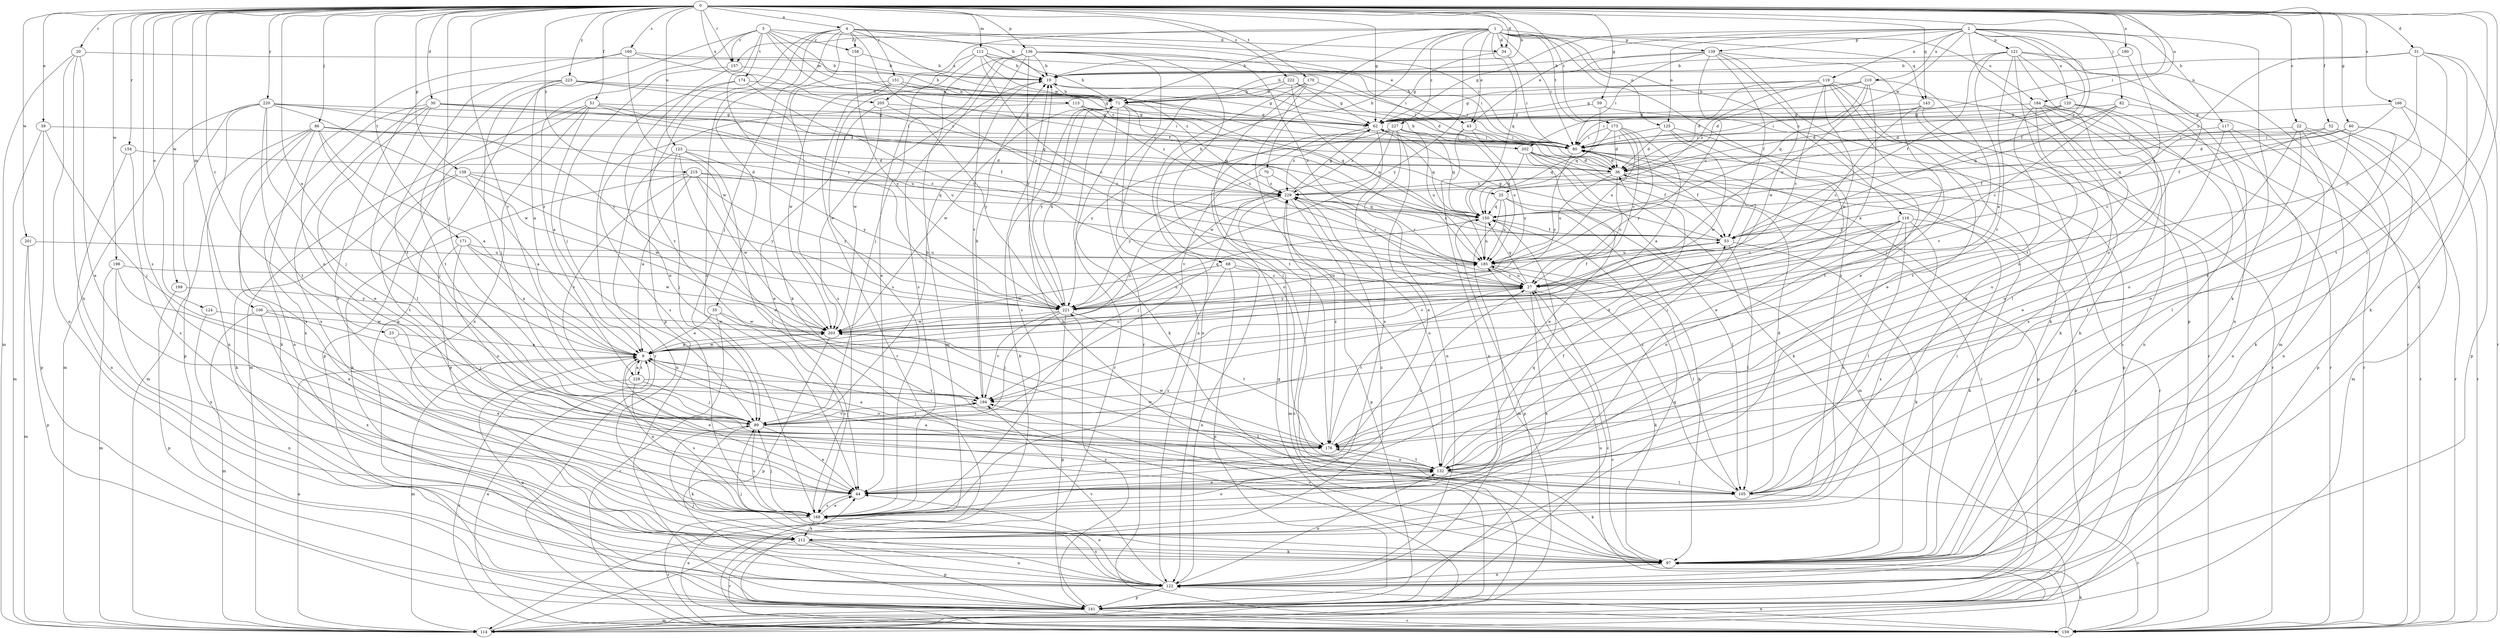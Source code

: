 strict digraph  {
0;
1;
2;
3;
4;
9;
19;
20;
22;
23;
25;
27;
30;
31;
34;
35;
36;
39;
43;
44;
51;
52;
53;
59;
60;
62;
68;
70;
71;
80;
82;
86;
89;
97;
105;
106;
112;
113;
114;
116;
117;
119;
120;
121;
122;
123;
124;
125;
132;
136;
138;
139;
141;
143;
150;
151;
154;
157;
158;
159;
160;
166;
168;
170;
171;
173;
174;
176;
180;
184;
185;
194;
198;
199;
201;
202;
203;
205;
210;
212;
215;
220;
221;
222;
223;
227;
228;
229;
0 -> 4  [label=a];
0 -> 9  [label=a];
0 -> 19  [label=b];
0 -> 20  [label=c];
0 -> 22  [label=c];
0 -> 23  [label=c];
0 -> 30  [label=d];
0 -> 31  [label=d];
0 -> 34  [label=d];
0 -> 39  [label=e];
0 -> 51  [label=f];
0 -> 52  [label=f];
0 -> 59  [label=g];
0 -> 60  [label=g];
0 -> 62  [label=g];
0 -> 80  [label=i];
0 -> 82  [label=j];
0 -> 86  [label=j];
0 -> 89  [label=j];
0 -> 97  [label=k];
0 -> 105  [label=l];
0 -> 106  [label=m];
0 -> 112  [label=m];
0 -> 123  [label=o];
0 -> 124  [label=o];
0 -> 136  [label=p];
0 -> 138  [label=p];
0 -> 143  [label=q];
0 -> 151  [label=r];
0 -> 154  [label=r];
0 -> 157  [label=r];
0 -> 160  [label=s];
0 -> 166  [label=s];
0 -> 168  [label=s];
0 -> 170  [label=t];
0 -> 171  [label=t];
0 -> 173  [label=t];
0 -> 180  [label=u];
0 -> 184  [label=u];
0 -> 194  [label=v];
0 -> 198  [label=w];
0 -> 199  [label=w];
0 -> 201  [label=w];
0 -> 205  [label=x];
0 -> 215  [label=y];
0 -> 220  [label=y];
0 -> 222  [label=z];
0 -> 223  [label=z];
1 -> 34  [label=d];
1 -> 43  [label=e];
1 -> 68  [label=h];
1 -> 70  [label=h];
1 -> 71  [label=h];
1 -> 80  [label=i];
1 -> 116  [label=n];
1 -> 125  [label=o];
1 -> 139  [label=p];
1 -> 143  [label=q];
1 -> 150  [label=q];
1 -> 157  [label=r];
1 -> 168  [label=s];
1 -> 173  [label=t];
1 -> 184  [label=u];
1 -> 205  [label=x];
1 -> 221  [label=y];
1 -> 227  [label=z];
2 -> 25  [label=c];
2 -> 43  [label=e];
2 -> 53  [label=f];
2 -> 62  [label=g];
2 -> 97  [label=k];
2 -> 117  [label=n];
2 -> 119  [label=n];
2 -> 120  [label=n];
2 -> 121  [label=n];
2 -> 125  [label=o];
2 -> 132  [label=o];
2 -> 139  [label=p];
2 -> 141  [label=p];
2 -> 202  [label=w];
2 -> 210  [label=x];
3 -> 25  [label=c];
3 -> 43  [label=e];
3 -> 53  [label=f];
3 -> 113  [label=m];
3 -> 141  [label=p];
3 -> 157  [label=r];
3 -> 158  [label=r];
3 -> 174  [label=t];
3 -> 221  [label=y];
3 -> 228  [label=z];
4 -> 19  [label=b];
4 -> 27  [label=c];
4 -> 34  [label=d];
4 -> 35  [label=d];
4 -> 80  [label=i];
4 -> 89  [label=j];
4 -> 97  [label=k];
4 -> 141  [label=p];
4 -> 158  [label=r];
4 -> 168  [label=s];
4 -> 202  [label=w];
9 -> 27  [label=c];
9 -> 44  [label=e];
9 -> 114  [label=m];
9 -> 132  [label=o];
9 -> 176  [label=t];
9 -> 203  [label=w];
9 -> 228  [label=z];
9 -> 229  [label=z];
19 -> 71  [label=h];
19 -> 80  [label=i];
19 -> 203  [label=w];
20 -> 19  [label=b];
20 -> 44  [label=e];
20 -> 114  [label=m];
20 -> 122  [label=n];
20 -> 212  [label=x];
22 -> 44  [label=e];
22 -> 80  [label=i];
22 -> 105  [label=l];
22 -> 122  [label=n];
22 -> 141  [label=p];
22 -> 159  [label=r];
23 -> 9  [label=a];
23 -> 44  [label=e];
25 -> 97  [label=k];
25 -> 105  [label=l];
25 -> 114  [label=m];
25 -> 150  [label=q];
25 -> 185  [label=u];
27 -> 53  [label=f];
27 -> 97  [label=k];
27 -> 150  [label=q];
27 -> 176  [label=t];
27 -> 185  [label=u];
27 -> 212  [label=x];
27 -> 221  [label=y];
30 -> 36  [label=d];
30 -> 44  [label=e];
30 -> 62  [label=g];
30 -> 80  [label=i];
30 -> 105  [label=l];
30 -> 122  [label=n];
30 -> 212  [label=x];
31 -> 19  [label=b];
31 -> 97  [label=k];
31 -> 159  [label=r];
31 -> 176  [label=t];
31 -> 221  [label=y];
31 -> 229  [label=z];
34 -> 62  [label=g];
34 -> 80  [label=i];
35 -> 9  [label=a];
35 -> 159  [label=r];
35 -> 168  [label=s];
35 -> 203  [label=w];
36 -> 19  [label=b];
36 -> 27  [label=c];
36 -> 141  [label=p];
36 -> 185  [label=u];
36 -> 229  [label=z];
39 -> 80  [label=i];
39 -> 89  [label=j];
39 -> 114  [label=m];
39 -> 141  [label=p];
43 -> 80  [label=i];
43 -> 122  [label=n];
43 -> 185  [label=u];
43 -> 221  [label=y];
44 -> 27  [label=c];
44 -> 168  [label=s];
51 -> 9  [label=a];
51 -> 62  [label=g];
51 -> 114  [label=m];
51 -> 141  [label=p];
51 -> 150  [label=q];
51 -> 185  [label=u];
51 -> 212  [label=x];
52 -> 27  [label=c];
52 -> 53  [label=f];
52 -> 80  [label=i];
52 -> 97  [label=k];
52 -> 114  [label=m];
53 -> 62  [label=g];
53 -> 97  [label=k];
53 -> 105  [label=l];
53 -> 185  [label=u];
53 -> 229  [label=z];
59 -> 62  [label=g];
59 -> 150  [label=q];
59 -> 176  [label=t];
60 -> 36  [label=d];
60 -> 80  [label=i];
60 -> 105  [label=l];
60 -> 132  [label=o];
60 -> 150  [label=q];
60 -> 159  [label=r];
62 -> 80  [label=i];
62 -> 150  [label=q];
62 -> 168  [label=s];
62 -> 194  [label=v];
62 -> 229  [label=z];
68 -> 27  [label=c];
68 -> 122  [label=n];
68 -> 141  [label=p];
68 -> 168  [label=s];
68 -> 203  [label=w];
70 -> 27  [label=c];
70 -> 221  [label=y];
70 -> 229  [label=z];
71 -> 62  [label=g];
71 -> 97  [label=k];
71 -> 132  [label=o];
71 -> 150  [label=q];
71 -> 159  [label=r];
71 -> 168  [label=s];
71 -> 185  [label=u];
71 -> 203  [label=w];
71 -> 221  [label=y];
80 -> 36  [label=d];
80 -> 53  [label=f];
80 -> 141  [label=p];
80 -> 221  [label=y];
82 -> 27  [label=c];
82 -> 36  [label=d];
82 -> 62  [label=g];
82 -> 132  [label=o];
82 -> 150  [label=q];
86 -> 9  [label=a];
86 -> 80  [label=i];
86 -> 89  [label=j];
86 -> 97  [label=k];
86 -> 114  [label=m];
86 -> 168  [label=s];
86 -> 185  [label=u];
86 -> 212  [label=x];
89 -> 19  [label=b];
89 -> 44  [label=e];
89 -> 97  [label=k];
89 -> 168  [label=s];
89 -> 176  [label=t];
89 -> 194  [label=v];
97 -> 19  [label=b];
97 -> 80  [label=i];
97 -> 89  [label=j];
97 -> 122  [label=n];
97 -> 194  [label=v];
105 -> 9  [label=a];
105 -> 36  [label=d];
105 -> 159  [label=r];
105 -> 229  [label=z];
106 -> 89  [label=j];
106 -> 114  [label=m];
106 -> 203  [label=w];
106 -> 212  [label=x];
112 -> 19  [label=b];
112 -> 27  [label=c];
112 -> 44  [label=e];
112 -> 71  [label=h];
112 -> 80  [label=i];
112 -> 168  [label=s];
112 -> 229  [label=z];
113 -> 62  [label=g];
113 -> 80  [label=i];
113 -> 168  [label=s];
113 -> 229  [label=z];
114 -> 9  [label=a];
114 -> 19  [label=b];
114 -> 62  [label=g];
114 -> 185  [label=u];
114 -> 229  [label=z];
116 -> 27  [label=c];
116 -> 53  [label=f];
116 -> 97  [label=k];
116 -> 105  [label=l];
116 -> 132  [label=o];
116 -> 168  [label=s];
116 -> 194  [label=v];
116 -> 212  [label=x];
117 -> 80  [label=i];
117 -> 122  [label=n];
117 -> 132  [label=o];
117 -> 159  [label=r];
119 -> 27  [label=c];
119 -> 36  [label=d];
119 -> 44  [label=e];
119 -> 62  [label=g];
119 -> 71  [label=h];
119 -> 89  [label=j];
119 -> 97  [label=k];
119 -> 159  [label=r];
119 -> 203  [label=w];
119 -> 229  [label=z];
120 -> 36  [label=d];
120 -> 62  [label=g];
120 -> 80  [label=i];
120 -> 122  [label=n];
120 -> 132  [label=o];
120 -> 159  [label=r];
121 -> 9  [label=a];
121 -> 19  [label=b];
121 -> 53  [label=f];
121 -> 114  [label=m];
121 -> 122  [label=n];
121 -> 132  [label=o];
121 -> 159  [label=r];
121 -> 176  [label=t];
121 -> 194  [label=v];
122 -> 44  [label=e];
122 -> 89  [label=j];
122 -> 132  [label=o];
122 -> 141  [label=p];
122 -> 150  [label=q];
122 -> 168  [label=s];
122 -> 194  [label=v];
123 -> 36  [label=d];
123 -> 89  [label=j];
123 -> 105  [label=l];
123 -> 122  [label=n];
123 -> 132  [label=o];
123 -> 221  [label=y];
124 -> 122  [label=n];
124 -> 203  [label=w];
125 -> 36  [label=d];
125 -> 44  [label=e];
125 -> 80  [label=i];
125 -> 141  [label=p];
125 -> 203  [label=w];
132 -> 44  [label=e];
132 -> 53  [label=f];
132 -> 80  [label=i];
132 -> 97  [label=k];
132 -> 105  [label=l];
132 -> 176  [label=t];
132 -> 203  [label=w];
136 -> 19  [label=b];
136 -> 80  [label=i];
136 -> 89  [label=j];
136 -> 105  [label=l];
136 -> 114  [label=m];
136 -> 159  [label=r];
136 -> 168  [label=s];
136 -> 185  [label=u];
136 -> 194  [label=v];
136 -> 221  [label=y];
138 -> 9  [label=a];
138 -> 97  [label=k];
138 -> 176  [label=t];
138 -> 203  [label=w];
138 -> 221  [label=y];
138 -> 229  [label=z];
139 -> 19  [label=b];
139 -> 44  [label=e];
139 -> 53  [label=f];
139 -> 71  [label=h];
139 -> 80  [label=i];
139 -> 185  [label=u];
139 -> 203  [label=w];
139 -> 212  [label=x];
141 -> 9  [label=a];
141 -> 27  [label=c];
141 -> 80  [label=i];
141 -> 114  [label=m];
141 -> 159  [label=r];
141 -> 221  [label=y];
143 -> 27  [label=c];
143 -> 62  [label=g];
143 -> 80  [label=i];
143 -> 97  [label=k];
143 -> 159  [label=r];
150 -> 53  [label=f];
150 -> 141  [label=p];
150 -> 185  [label=u];
151 -> 36  [label=d];
151 -> 62  [label=g];
151 -> 71  [label=h];
151 -> 159  [label=r];
151 -> 168  [label=s];
151 -> 203  [label=w];
154 -> 36  [label=d];
154 -> 122  [label=n];
154 -> 168  [label=s];
157 -> 44  [label=e];
157 -> 71  [label=h];
157 -> 89  [label=j];
158 -> 19  [label=b];
158 -> 221  [label=y];
159 -> 9  [label=a];
159 -> 27  [label=c];
159 -> 44  [label=e];
159 -> 97  [label=k];
159 -> 122  [label=n];
160 -> 19  [label=b];
160 -> 132  [label=o];
160 -> 176  [label=t];
160 -> 203  [label=w];
160 -> 229  [label=z];
166 -> 53  [label=f];
166 -> 62  [label=g];
166 -> 141  [label=p];
166 -> 176  [label=t];
168 -> 9  [label=a];
168 -> 44  [label=e];
168 -> 89  [label=j];
168 -> 132  [label=o];
168 -> 150  [label=q];
168 -> 159  [label=r];
168 -> 212  [label=x];
170 -> 71  [label=h];
170 -> 80  [label=i];
170 -> 122  [label=n];
170 -> 132  [label=o];
170 -> 176  [label=t];
171 -> 9  [label=a];
171 -> 44  [label=e];
171 -> 132  [label=o];
171 -> 185  [label=u];
171 -> 203  [label=w];
173 -> 9  [label=a];
173 -> 27  [label=c];
173 -> 36  [label=d];
173 -> 80  [label=i];
173 -> 150  [label=q];
173 -> 185  [label=u];
173 -> 221  [label=y];
174 -> 27  [label=c];
174 -> 71  [label=h];
174 -> 159  [label=r];
174 -> 194  [label=v];
176 -> 9  [label=a];
176 -> 36  [label=d];
176 -> 132  [label=o];
176 -> 203  [label=w];
176 -> 229  [label=z];
180 -> 19  [label=b];
180 -> 185  [label=u];
184 -> 62  [label=g];
184 -> 97  [label=k];
184 -> 105  [label=l];
184 -> 122  [label=n];
184 -> 159  [label=r];
184 -> 176  [label=t];
184 -> 212  [label=x];
185 -> 27  [label=c];
185 -> 105  [label=l];
185 -> 229  [label=z];
194 -> 19  [label=b];
194 -> 89  [label=j];
198 -> 27  [label=c];
198 -> 44  [label=e];
198 -> 114  [label=m];
198 -> 212  [label=x];
199 -> 141  [label=p];
199 -> 221  [label=y];
201 -> 114  [label=m];
201 -> 141  [label=p];
201 -> 185  [label=u];
202 -> 36  [label=d];
202 -> 44  [label=e];
202 -> 53  [label=f];
202 -> 97  [label=k];
202 -> 114  [label=m];
202 -> 150  [label=q];
202 -> 159  [label=r];
203 -> 9  [label=a];
203 -> 141  [label=p];
205 -> 44  [label=e];
205 -> 62  [label=g];
205 -> 203  [label=w];
205 -> 221  [label=y];
210 -> 9  [label=a];
210 -> 36  [label=d];
210 -> 62  [label=g];
210 -> 71  [label=h];
210 -> 150  [label=q];
210 -> 185  [label=u];
210 -> 194  [label=v];
212 -> 97  [label=k];
212 -> 122  [label=n];
212 -> 141  [label=p];
212 -> 159  [label=r];
212 -> 229  [label=z];
215 -> 9  [label=a];
215 -> 97  [label=k];
215 -> 150  [label=q];
215 -> 194  [label=v];
215 -> 203  [label=w];
215 -> 221  [label=y];
215 -> 229  [label=z];
220 -> 53  [label=f];
220 -> 62  [label=g];
220 -> 89  [label=j];
220 -> 114  [label=m];
220 -> 122  [label=n];
220 -> 141  [label=p];
220 -> 176  [label=t];
220 -> 203  [label=w];
220 -> 221  [label=y];
221 -> 71  [label=h];
221 -> 89  [label=j];
221 -> 141  [label=p];
221 -> 150  [label=q];
221 -> 176  [label=t];
221 -> 185  [label=u];
221 -> 194  [label=v];
221 -> 203  [label=w];
222 -> 36  [label=d];
222 -> 62  [label=g];
222 -> 71  [label=h];
222 -> 122  [label=n];
222 -> 185  [label=u];
223 -> 9  [label=a];
223 -> 62  [label=g];
223 -> 71  [label=h];
223 -> 89  [label=j];
223 -> 150  [label=q];
223 -> 168  [label=s];
223 -> 176  [label=t];
227 -> 44  [label=e];
227 -> 80  [label=i];
227 -> 122  [label=n];
227 -> 150  [label=q];
227 -> 185  [label=u];
227 -> 203  [label=w];
227 -> 221  [label=y];
227 -> 229  [label=z];
228 -> 9  [label=a];
228 -> 89  [label=j];
228 -> 159  [label=r];
228 -> 168  [label=s];
228 -> 194  [label=v];
229 -> 62  [label=g];
229 -> 89  [label=j];
229 -> 114  [label=m];
229 -> 132  [label=o];
229 -> 141  [label=p];
229 -> 150  [label=q];
}
